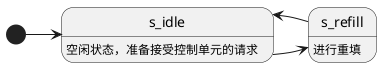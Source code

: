 @startuml

[*] -> s_idle
s_idle -> s_refill
s_idle : 空闲状态，准备接受控制单元的请求

s_refill -> s_idle
s_refill : 进行重填

@enduml
